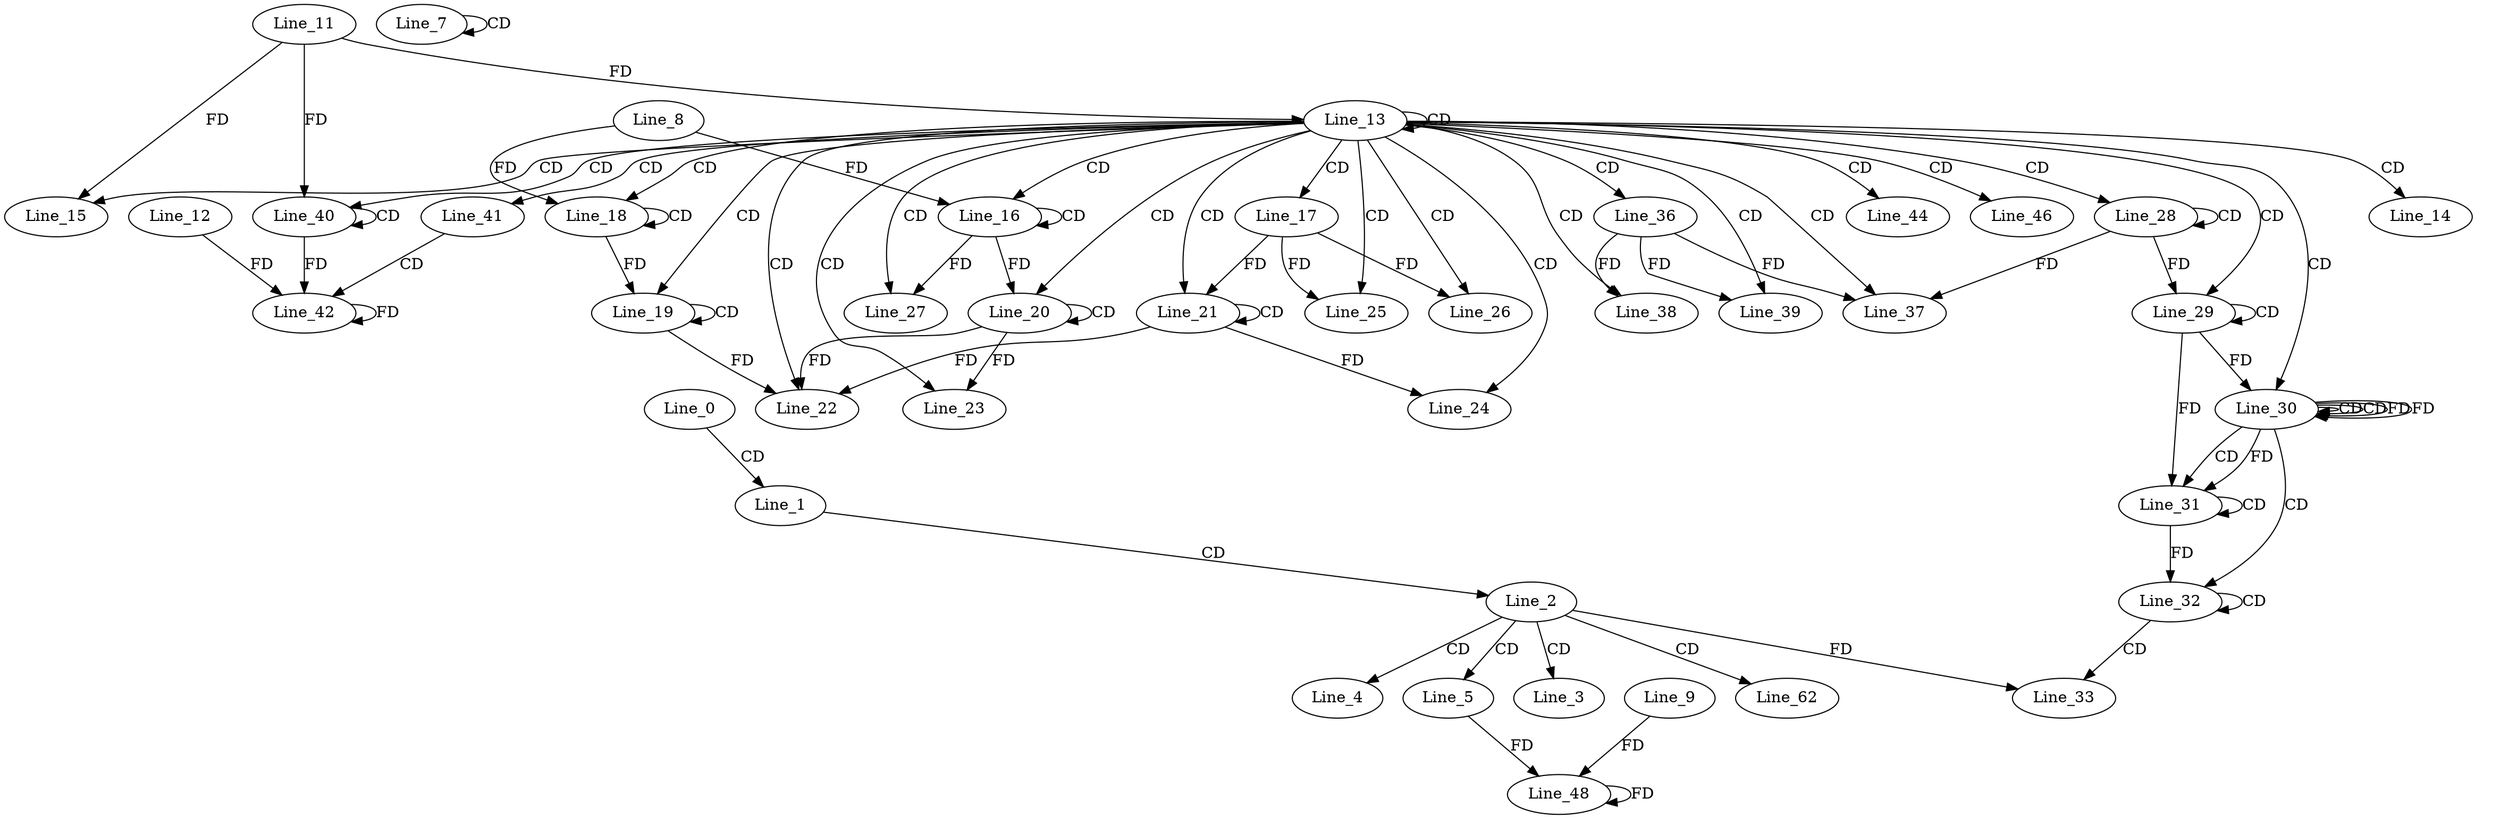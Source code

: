 digraph G {
  Line_0;
  Line_1;
  Line_2;
  Line_3;
  Line_4;
  Line_5;
  Line_7;
  Line_7;
  Line_13;
  Line_13;
  Line_11;
  Line_13;
  Line_13;
  Line_14;
  Line_15;
  Line_16;
  Line_16;
  Line_8;
  Line_17;
  Line_18;
  Line_18;
  Line_19;
  Line_19;
  Line_20;
  Line_20;
  Line_21;
  Line_21;
  Line_22;
  Line_23;
  Line_24;
  Line_25;
  Line_26;
  Line_27;
  Line_28;
  Line_28;
  Line_29;
  Line_29;
  Line_30;
  Line_30;
  Line_30;
  Line_30;
  Line_31;
  Line_31;
  Line_32;
  Line_32;
  Line_32;
  Line_33;
  Line_36;
  Line_37;
  Line_38;
  Line_39;
  Line_40;
  Line_40;
  Line_41;
  Line_42;
  Line_42;
  Line_12;
  Line_44;
  Line_46;
  Line_48;
  Line_9;
  Line_62;
  Line_0 -> Line_1 [ label="CD" ];
  Line_1 -> Line_2 [ label="CD" ];
  Line_2 -> Line_3 [ label="CD" ];
  Line_2 -> Line_4 [ label="CD" ];
  Line_2 -> Line_5 [ label="CD" ];
  Line_7 -> Line_7 [ label="CD" ];
  Line_13 -> Line_13 [ label="CD" ];
  Line_11 -> Line_13 [ label="FD" ];
  Line_13 -> Line_14 [ label="CD" ];
  Line_13 -> Line_15 [ label="CD" ];
  Line_11 -> Line_15 [ label="FD" ];
  Line_13 -> Line_16 [ label="CD" ];
  Line_16 -> Line_16 [ label="CD" ];
  Line_8 -> Line_16 [ label="FD" ];
  Line_13 -> Line_17 [ label="CD" ];
  Line_13 -> Line_18 [ label="CD" ];
  Line_18 -> Line_18 [ label="CD" ];
  Line_8 -> Line_18 [ label="FD" ];
  Line_13 -> Line_19 [ label="CD" ];
  Line_19 -> Line_19 [ label="CD" ];
  Line_18 -> Line_19 [ label="FD" ];
  Line_13 -> Line_20 [ label="CD" ];
  Line_20 -> Line_20 [ label="CD" ];
  Line_16 -> Line_20 [ label="FD" ];
  Line_13 -> Line_21 [ label="CD" ];
  Line_21 -> Line_21 [ label="CD" ];
  Line_17 -> Line_21 [ label="FD" ];
  Line_13 -> Line_22 [ label="CD" ];
  Line_21 -> Line_22 [ label="FD" ];
  Line_20 -> Line_22 [ label="FD" ];
  Line_19 -> Line_22 [ label="FD" ];
  Line_13 -> Line_23 [ label="CD" ];
  Line_20 -> Line_23 [ label="FD" ];
  Line_13 -> Line_24 [ label="CD" ];
  Line_21 -> Line_24 [ label="FD" ];
  Line_13 -> Line_25 [ label="CD" ];
  Line_17 -> Line_25 [ label="FD" ];
  Line_13 -> Line_26 [ label="CD" ];
  Line_17 -> Line_26 [ label="FD" ];
  Line_13 -> Line_27 [ label="CD" ];
  Line_16 -> Line_27 [ label="FD" ];
  Line_13 -> Line_28 [ label="CD" ];
  Line_28 -> Line_28 [ label="CD" ];
  Line_13 -> Line_29 [ label="CD" ];
  Line_29 -> Line_29 [ label="CD" ];
  Line_28 -> Line_29 [ label="FD" ];
  Line_13 -> Line_30 [ label="CD" ];
  Line_30 -> Line_30 [ label="CD" ];
  Line_30 -> Line_30 [ label="CD" ];
  Line_29 -> Line_30 [ label="FD" ];
  Line_30 -> Line_30 [ label="FD" ];
  Line_30 -> Line_31 [ label="CD" ];
  Line_31 -> Line_31 [ label="CD" ];
  Line_29 -> Line_31 [ label="FD" ];
  Line_30 -> Line_31 [ label="FD" ];
  Line_30 -> Line_32 [ label="CD" ];
  Line_32 -> Line_32 [ label="CD" ];
  Line_31 -> Line_32 [ label="FD" ];
  Line_32 -> Line_33 [ label="CD" ];
  Line_2 -> Line_33 [ label="FD" ];
  Line_13 -> Line_36 [ label="CD" ];
  Line_13 -> Line_37 [ label="CD" ];
  Line_28 -> Line_37 [ label="FD" ];
  Line_36 -> Line_37 [ label="FD" ];
  Line_13 -> Line_38 [ label="CD" ];
  Line_36 -> Line_38 [ label="FD" ];
  Line_13 -> Line_39 [ label="CD" ];
  Line_36 -> Line_39 [ label="FD" ];
  Line_13 -> Line_40 [ label="CD" ];
  Line_40 -> Line_40 [ label="CD" ];
  Line_11 -> Line_40 [ label="FD" ];
  Line_13 -> Line_41 [ label="CD" ];
  Line_41 -> Line_42 [ label="CD" ];
  Line_40 -> Line_42 [ label="FD" ];
  Line_42 -> Line_42 [ label="FD" ];
  Line_12 -> Line_42 [ label="FD" ];
  Line_13 -> Line_44 [ label="CD" ];
  Line_13 -> Line_46 [ label="CD" ];
  Line_5 -> Line_48 [ label="FD" ];
  Line_48 -> Line_48 [ label="FD" ];
  Line_9 -> Line_48 [ label="FD" ];
  Line_2 -> Line_62 [ label="CD" ];
  Line_30 -> Line_30 [ label="FD" ];
}

